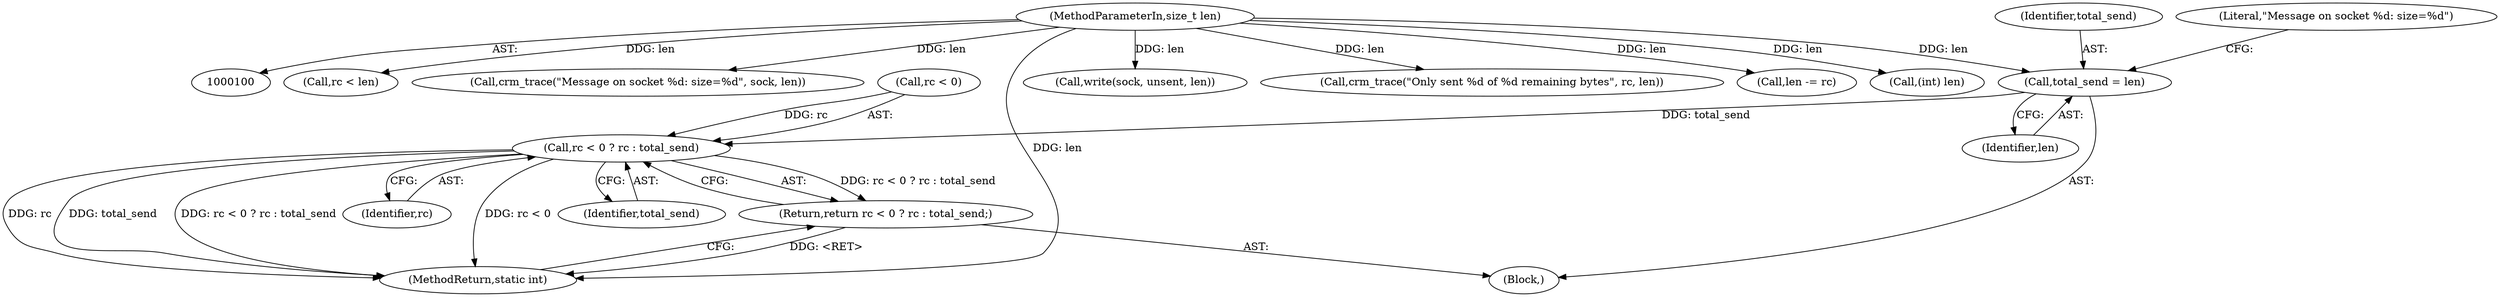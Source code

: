 digraph "0_pacemaker_564f7cc2a51dcd2f28ab12a13394f31be5aa3c93_14@API" {
"1000122" [label="(Call,total_send = len)"];
"1000103" [label="(MethodParameterIn,size_t len)"];
"1000182" [label="(Call,rc < 0 ? rc : total_send)"];
"1000181" [label="(Return,return rc < 0 ? rc : total_send;)"];
"1000187" [label="(Identifier,total_send)"];
"1000160" [label="(Call,rc < len)"];
"1000123" [label="(Identifier,total_send)"];
"1000125" [label="(Call,crm_trace(\"Message on socket %d: size=%d\", sock, len))"];
"1000132" [label="(Call,write(sock, unsent, len))"];
"1000122" [label="(Call,total_send = len)"];
"1000164" [label="(Call,crm_trace(\"Only sent %d of %d remaining bytes\", rc, len))"];
"1000183" [label="(Call,rc < 0)"];
"1000168" [label="(Call,len -= rc)"];
"1000188" [label="(MethodReturn,static int)"];
"1000104" [label="(Block,)"];
"1000124" [label="(Identifier,len)"];
"1000154" [label="(Call,(int) len)"];
"1000186" [label="(Identifier,rc)"];
"1000103" [label="(MethodParameterIn,size_t len)"];
"1000126" [label="(Literal,\"Message on socket %d: size=%d\")"];
"1000181" [label="(Return,return rc < 0 ? rc : total_send;)"];
"1000182" [label="(Call,rc < 0 ? rc : total_send)"];
"1000122" -> "1000104"  [label="AST: "];
"1000122" -> "1000124"  [label="CFG: "];
"1000123" -> "1000122"  [label="AST: "];
"1000124" -> "1000122"  [label="AST: "];
"1000126" -> "1000122"  [label="CFG: "];
"1000103" -> "1000122"  [label="DDG: len"];
"1000122" -> "1000182"  [label="DDG: total_send"];
"1000103" -> "1000100"  [label="AST: "];
"1000103" -> "1000188"  [label="DDG: len"];
"1000103" -> "1000125"  [label="DDG: len"];
"1000103" -> "1000132"  [label="DDG: len"];
"1000103" -> "1000154"  [label="DDG: len"];
"1000103" -> "1000160"  [label="DDG: len"];
"1000103" -> "1000164"  [label="DDG: len"];
"1000103" -> "1000168"  [label="DDG: len"];
"1000182" -> "1000181"  [label="AST: "];
"1000182" -> "1000186"  [label="CFG: "];
"1000182" -> "1000187"  [label="CFG: "];
"1000183" -> "1000182"  [label="AST: "];
"1000186" -> "1000182"  [label="AST: "];
"1000187" -> "1000182"  [label="AST: "];
"1000181" -> "1000182"  [label="CFG: "];
"1000182" -> "1000188"  [label="DDG: total_send"];
"1000182" -> "1000188"  [label="DDG: rc < 0 ? rc : total_send"];
"1000182" -> "1000188"  [label="DDG: rc"];
"1000182" -> "1000188"  [label="DDG: rc < 0"];
"1000182" -> "1000181"  [label="DDG: rc < 0 ? rc : total_send"];
"1000183" -> "1000182"  [label="DDG: rc"];
"1000181" -> "1000104"  [label="AST: "];
"1000188" -> "1000181"  [label="CFG: "];
"1000181" -> "1000188"  [label="DDG: <RET>"];
}
